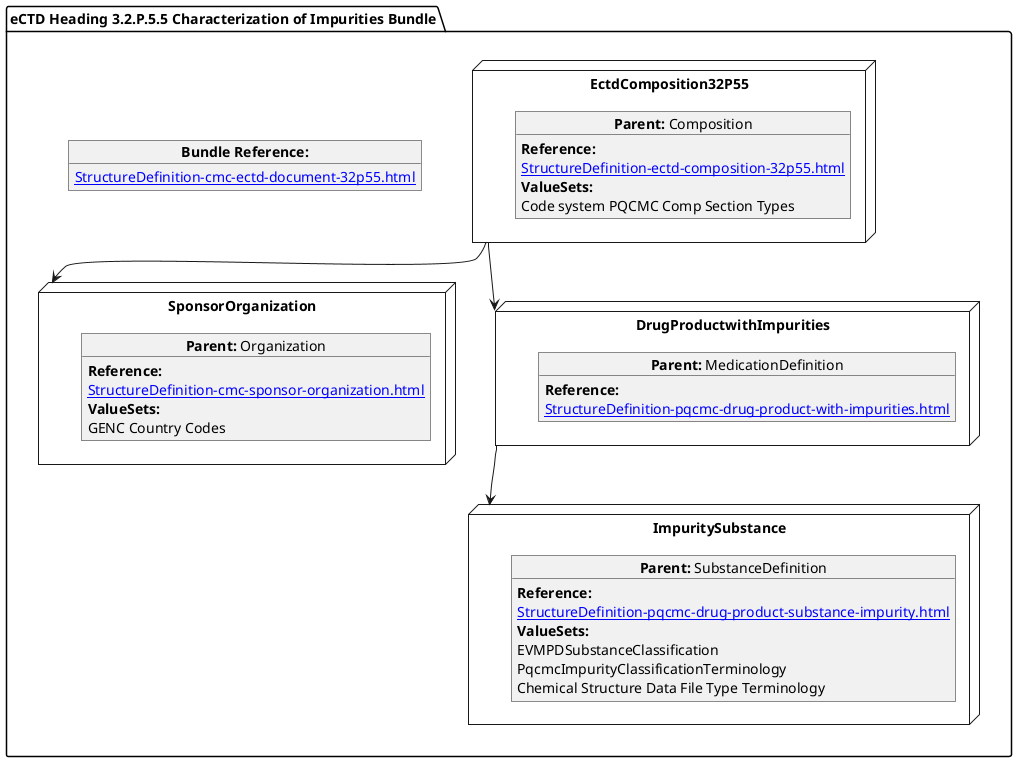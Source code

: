 @startuml
allowmixing
'Mixed model of use case and object

package "eCTD Heading 3.2.P.5.5 Characterization of Impurities Bundle" as NODES {
 
   object "**Bundle Reference:**" as objbun {
              [[StructureDefinition-cmc-ectd-document-32p55.html]]
    }  

node "EctdComposition32P55" as N1 { 
      object "**Parent:** Composition" as obj1 {
           **Reference:**
      [[StructureDefinition-ectd-composition-32p55.html]]   
      **ValueSets:**
  Code system PQCMC Comp Section Types
    }
}
 node "SponsorOrganization" as NSO { 
      object "**Parent:** Organization" as objAu {
         **Reference:**
      [[StructureDefinition-cmc-sponsor-organization.html]]
        **ValueSets:**
        GENC Country Codes
    }
} 
  node "DrugProductwithImpurities" as NN { 
      object "**Parent:** MedicationDefinition" as obj3 {  
         **Reference:**
      [[StructureDefinition-pqcmc-drug-product-with-impurities.html]]    
      }
  }

node "ImpuritySubstance" as N6 { 
      object "**Parent:** SubstanceDefinition" as obj2 {
           **Reference:**
      [[StructureDefinition-pqcmc-drug-product-substance-impurity.html]]   
      **ValueSets:**
      EVMPDSubstanceClassification
      PqcmcImpurityClassificationTerminology
      Chemical Structure Data File Type Terminology
    }    
}

N1 --> NSO   
NN --> N6
N1 --> NN 
}
@enduml